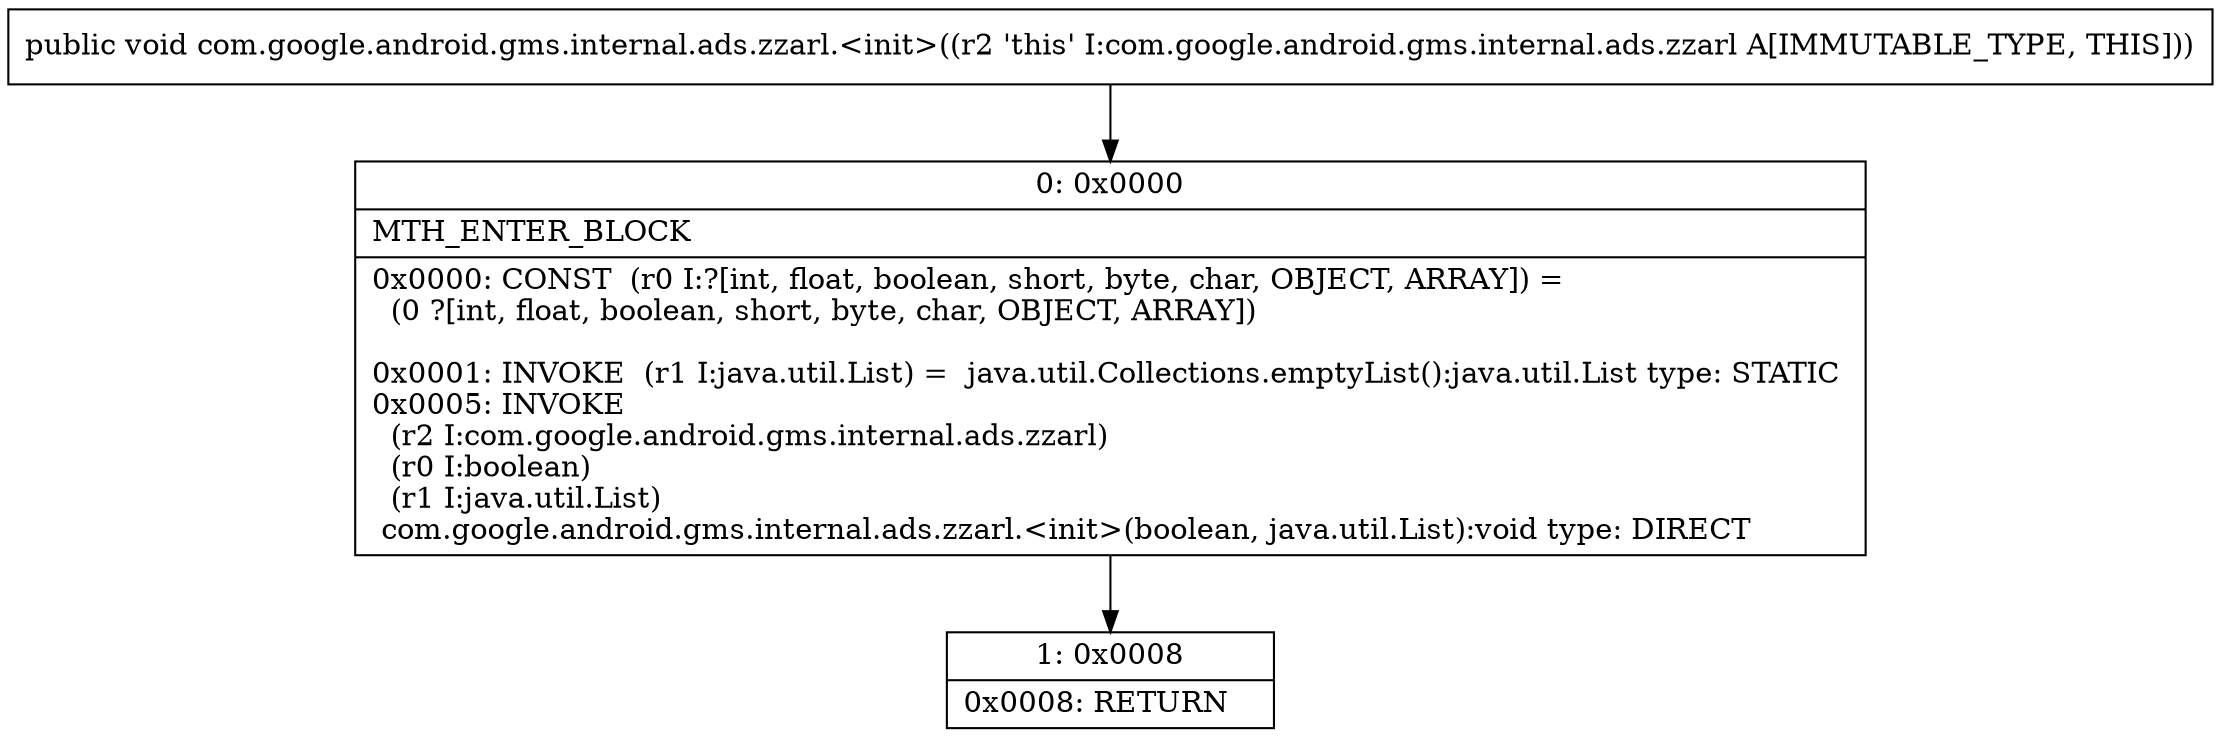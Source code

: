 digraph "CFG forcom.google.android.gms.internal.ads.zzarl.\<init\>()V" {
Node_0 [shape=record,label="{0\:\ 0x0000|MTH_ENTER_BLOCK\l|0x0000: CONST  (r0 I:?[int, float, boolean, short, byte, char, OBJECT, ARRAY]) = \l  (0 ?[int, float, boolean, short, byte, char, OBJECT, ARRAY])\l \l0x0001: INVOKE  (r1 I:java.util.List) =  java.util.Collections.emptyList():java.util.List type: STATIC \l0x0005: INVOKE  \l  (r2 I:com.google.android.gms.internal.ads.zzarl)\l  (r0 I:boolean)\l  (r1 I:java.util.List)\l com.google.android.gms.internal.ads.zzarl.\<init\>(boolean, java.util.List):void type: DIRECT \l}"];
Node_1 [shape=record,label="{1\:\ 0x0008|0x0008: RETURN   \l}"];
MethodNode[shape=record,label="{public void com.google.android.gms.internal.ads.zzarl.\<init\>((r2 'this' I:com.google.android.gms.internal.ads.zzarl A[IMMUTABLE_TYPE, THIS])) }"];
MethodNode -> Node_0;
Node_0 -> Node_1;
}

